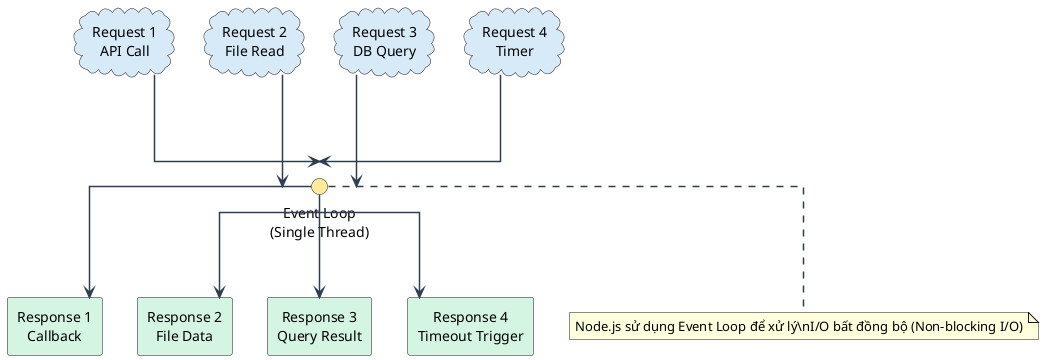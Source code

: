 @startuml
skinparam defaultTextAlignment center
skinparam backgroundColor #FFFFFF
skinparam shadowing false
skinparam ArrowColor #2C3E50
skinparam ArrowThickness 1.5
skinparam linetype ortho

' Event Loop ở trung tâm
circle "Event Loop\n(Single Thread)" as EL #FFEB99

' Các request vào từ nhiều hướng
cloud "Request 1\nAPI Call" as R1 #D6EAF8
cloud "Request 2\nFile Read" as R2 #D6EAF8
cloud "Request 3\nDB Query" as R3 #D6EAF8
cloud "Request 4\nTimer" as R4 #D6EAF8

R1 --> EL
R2 --> EL
R3 --> EL
R4 --> EL

' Các response ra từ Event Loop
rectangle "Response 1\nCallback" as Res1 #D5F5E3
rectangle "Response 2\nFile Data" as Res2 #D5F5E3
rectangle "Response 3\nQuery Result" as Res3 #D5F5E3
rectangle "Response 4\nTimeout Trigger" as Res4 #D5F5E3

EL --> Res1
EL --> Res2
EL --> Res3
EL --> Res4

note bottom of EL
  Node.js sử dụng Event Loop để xử lý\nI/O bất đồng bộ (Non-blocking I/O)
end note
@enduml
